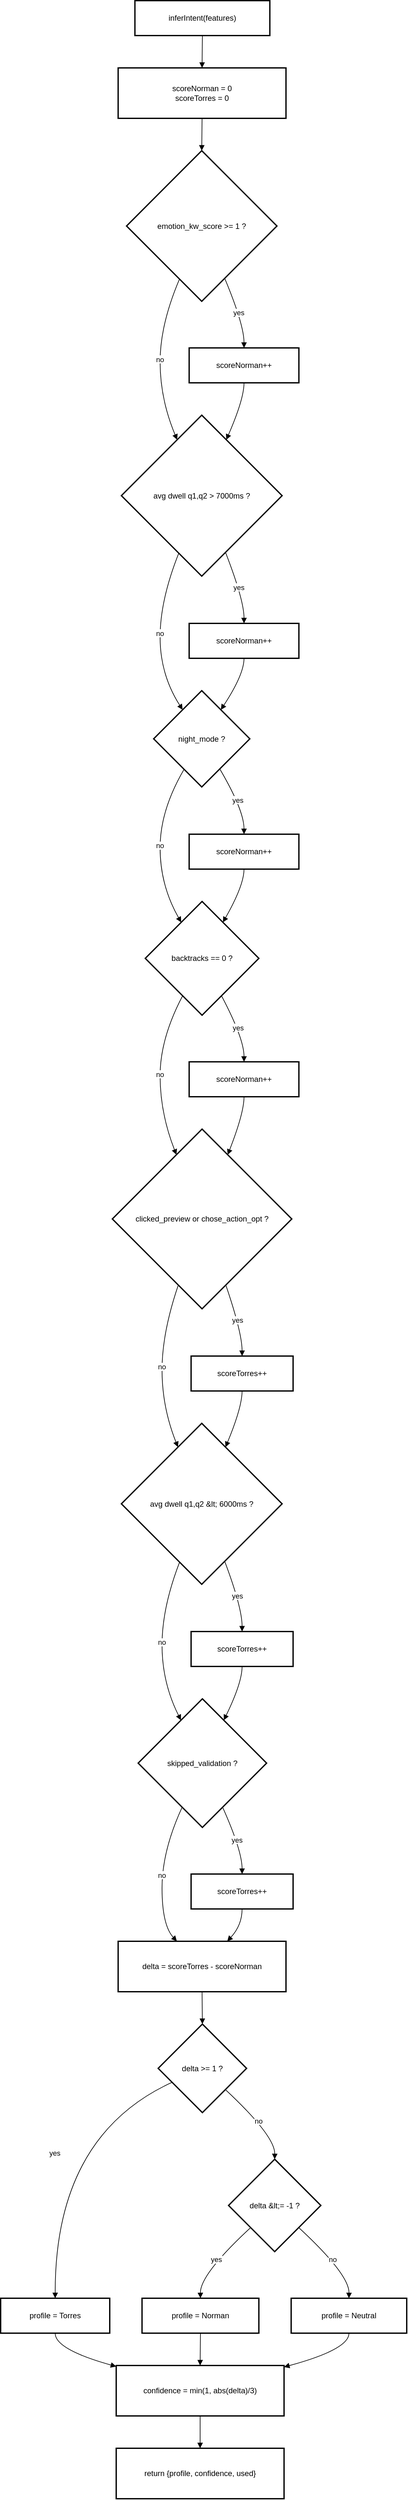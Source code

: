 <mxfile version="28.1.1">
  <diagram name="Page-1" id="0wVmsrgd8NgL5IA3wcq7">
    <mxGraphModel dx="1034" dy="666" grid="1" gridSize="10" guides="1" tooltips="1" connect="1" arrows="1" fold="1" page="1" pageScale="1" pageWidth="850" pageHeight="1100" math="0" shadow="0">
      <root>
        <mxCell id="0" />
        <mxCell id="1" parent="0" />
        <mxCell id="HrDquWqHXHBKI1Ct7uMR-1" value="inferIntent(features)" style="whiteSpace=wrap;strokeWidth=2;" vertex="1" parent="1">
          <mxGeometry x="228" y="20" width="209" height="54" as="geometry" />
        </mxCell>
        <mxCell id="HrDquWqHXHBKI1Ct7uMR-2" value="scoreNorman = 0&#xa;scoreTorres = 0" style="whiteSpace=wrap;strokeWidth=2;" vertex="1" parent="1">
          <mxGeometry x="202" y="124" width="260" height="78" as="geometry" />
        </mxCell>
        <mxCell id="HrDquWqHXHBKI1Ct7uMR-3" value="emotion_kw_score &gt;= 1 ?" style="rhombus;strokeWidth=2;whiteSpace=wrap;" vertex="1" parent="1">
          <mxGeometry x="215" y="252" width="233" height="233" as="geometry" />
        </mxCell>
        <mxCell id="HrDquWqHXHBKI1Ct7uMR-4" value="scoreNorman++" style="whiteSpace=wrap;strokeWidth=2;" vertex="1" parent="1">
          <mxGeometry x="312" y="557" width="170" height="54" as="geometry" />
        </mxCell>
        <mxCell id="HrDquWqHXHBKI1Ct7uMR-5" value="avg dwell q1,q2 &gt; 7000ms ?" style="rhombus;strokeWidth=2;whiteSpace=wrap;" vertex="1" parent="1">
          <mxGeometry x="207" y="661" width="249" height="249" as="geometry" />
        </mxCell>
        <mxCell id="HrDquWqHXHBKI1Ct7uMR-6" value="scoreNorman++" style="whiteSpace=wrap;strokeWidth=2;" vertex="1" parent="1">
          <mxGeometry x="312" y="983" width="170" height="54" as="geometry" />
        </mxCell>
        <mxCell id="HrDquWqHXHBKI1Ct7uMR-7" value="night_mode ?" style="rhombus;strokeWidth=2;whiteSpace=wrap;" vertex="1" parent="1">
          <mxGeometry x="257" y="1087" width="149" height="149" as="geometry" />
        </mxCell>
        <mxCell id="HrDquWqHXHBKI1Ct7uMR-8" value="scoreNorman++" style="whiteSpace=wrap;strokeWidth=2;" vertex="1" parent="1">
          <mxGeometry x="312" y="1309" width="170" height="54" as="geometry" />
        </mxCell>
        <mxCell id="HrDquWqHXHBKI1Ct7uMR-9" value="backtracks == 0 ?" style="rhombus;strokeWidth=2;whiteSpace=wrap;" vertex="1" parent="1">
          <mxGeometry x="244" y="1413" width="176" height="176" as="geometry" />
        </mxCell>
        <mxCell id="HrDquWqHXHBKI1Ct7uMR-10" value="scoreNorman++" style="whiteSpace=wrap;strokeWidth=2;" vertex="1" parent="1">
          <mxGeometry x="312" y="1661" width="170" height="54" as="geometry" />
        </mxCell>
        <mxCell id="HrDquWqHXHBKI1Ct7uMR-11" value="clicked_preview or chose_action_opt ?" style="rhombus;strokeWidth=2;whiteSpace=wrap;" vertex="1" parent="1">
          <mxGeometry x="193" y="1765" width="278" height="278" as="geometry" />
        </mxCell>
        <mxCell id="HrDquWqHXHBKI1Ct7uMR-12" value="scoreTorres++" style="whiteSpace=wrap;strokeWidth=2;" vertex="1" parent="1">
          <mxGeometry x="315" y="2116" width="158" height="54" as="geometry" />
        </mxCell>
        <mxCell id="HrDquWqHXHBKI1Ct7uMR-13" value="avg dwell q1,q2 &amp;lt; 6000ms ?" style="rhombus;strokeWidth=2;whiteSpace=wrap;" vertex="1" parent="1">
          <mxGeometry x="207" y="2220" width="249" height="249" as="geometry" />
        </mxCell>
        <mxCell id="HrDquWqHXHBKI1Ct7uMR-14" value="scoreTorres++" style="whiteSpace=wrap;strokeWidth=2;" vertex="1" parent="1">
          <mxGeometry x="315" y="2542" width="158" height="54" as="geometry" />
        </mxCell>
        <mxCell id="HrDquWqHXHBKI1Ct7uMR-15" value="skipped_validation ?" style="rhombus;strokeWidth=2;whiteSpace=wrap;" vertex="1" parent="1">
          <mxGeometry x="233" y="2646" width="199" height="199" as="geometry" />
        </mxCell>
        <mxCell id="HrDquWqHXHBKI1Ct7uMR-16" value="scoreTorres++" style="whiteSpace=wrap;strokeWidth=2;" vertex="1" parent="1">
          <mxGeometry x="315" y="2917" width="158" height="54" as="geometry" />
        </mxCell>
        <mxCell id="HrDquWqHXHBKI1Ct7uMR-17" value="delta = scoreTorres - scoreNorman" style="whiteSpace=wrap;strokeWidth=2;" vertex="1" parent="1">
          <mxGeometry x="202" y="3021" width="260" height="78" as="geometry" />
        </mxCell>
        <mxCell id="HrDquWqHXHBKI1Ct7uMR-18" value="delta &gt;= 1 ?" style="rhombus;strokeWidth=2;whiteSpace=wrap;" vertex="1" parent="1">
          <mxGeometry x="264" y="3149" width="137" height="137" as="geometry" />
        </mxCell>
        <mxCell id="HrDquWqHXHBKI1Ct7uMR-19" value="profile = Torres" style="whiteSpace=wrap;strokeWidth=2;" vertex="1" parent="1">
          <mxGeometry x="20" y="3573" width="169" height="54" as="geometry" />
        </mxCell>
        <mxCell id="HrDquWqHXHBKI1Ct7uMR-20" value="delta &amp;lt;= -1 ?" style="rhombus;strokeWidth=2;whiteSpace=wrap;" vertex="1" parent="1">
          <mxGeometry x="373" y="3358" width="143" height="143" as="geometry" />
        </mxCell>
        <mxCell id="HrDquWqHXHBKI1Ct7uMR-21" value="profile = Norman" style="whiteSpace=wrap;strokeWidth=2;" vertex="1" parent="1">
          <mxGeometry x="239" y="3573" width="181" height="54" as="geometry" />
        </mxCell>
        <mxCell id="HrDquWqHXHBKI1Ct7uMR-22" value="profile = Neutral" style="whiteSpace=wrap;strokeWidth=2;" vertex="1" parent="1">
          <mxGeometry x="470" y="3573" width="179" height="54" as="geometry" />
        </mxCell>
        <mxCell id="HrDquWqHXHBKI1Ct7uMR-23" value="confidence = min(1, abs(delta)/3)" style="whiteSpace=wrap;strokeWidth=2;" vertex="1" parent="1">
          <mxGeometry x="199" y="3677" width="260" height="78" as="geometry" />
        </mxCell>
        <mxCell id="HrDquWqHXHBKI1Ct7uMR-24" value="return {profile, confidence, used}" style="whiteSpace=wrap;strokeWidth=2;" vertex="1" parent="1">
          <mxGeometry x="199" y="3805" width="260" height="78" as="geometry" />
        </mxCell>
        <mxCell id="HrDquWqHXHBKI1Ct7uMR-25" value="" style="curved=1;startArrow=none;endArrow=block;exitX=0.5;exitY=1;entryX=0.5;entryY=0;rounded=0;" edge="1" parent="1" source="HrDquWqHXHBKI1Ct7uMR-1" target="HrDquWqHXHBKI1Ct7uMR-2">
          <mxGeometry relative="1" as="geometry">
            <Array as="points" />
          </mxGeometry>
        </mxCell>
        <mxCell id="HrDquWqHXHBKI1Ct7uMR-26" value="" style="curved=1;startArrow=none;endArrow=block;exitX=0.5;exitY=1;entryX=0.5;entryY=0;rounded=0;" edge="1" parent="1" source="HrDquWqHXHBKI1Ct7uMR-2" target="HrDquWqHXHBKI1Ct7uMR-3">
          <mxGeometry relative="1" as="geometry">
            <Array as="points" />
          </mxGeometry>
        </mxCell>
        <mxCell id="HrDquWqHXHBKI1Ct7uMR-27" value="yes" style="curved=1;startArrow=none;endArrow=block;exitX=0.72;exitY=1;entryX=0.5;entryY=0.01;rounded=0;" edge="1" parent="1" source="HrDquWqHXHBKI1Ct7uMR-3" target="HrDquWqHXHBKI1Ct7uMR-4">
          <mxGeometry relative="1" as="geometry">
            <Array as="points">
              <mxPoint x="397" y="521" />
            </Array>
          </mxGeometry>
        </mxCell>
        <mxCell id="HrDquWqHXHBKI1Ct7uMR-28" value="no" style="curved=1;startArrow=none;endArrow=block;exitX=0.29;exitY=1;entryX=0.28;entryY=0;rounded=0;" edge="1" parent="1" source="HrDquWqHXHBKI1Ct7uMR-3" target="HrDquWqHXHBKI1Ct7uMR-5">
          <mxGeometry relative="1" as="geometry">
            <Array as="points">
              <mxPoint x="267" y="521" />
              <mxPoint x="267" y="636" />
            </Array>
          </mxGeometry>
        </mxCell>
        <mxCell id="HrDquWqHXHBKI1Ct7uMR-29" value="" style="curved=1;startArrow=none;endArrow=block;exitX=0.5;exitY=1.01;entryX=0.72;entryY=0;rounded=0;" edge="1" parent="1" source="HrDquWqHXHBKI1Ct7uMR-4" target="HrDquWqHXHBKI1Ct7uMR-5">
          <mxGeometry relative="1" as="geometry">
            <Array as="points">
              <mxPoint x="397" y="636" />
            </Array>
          </mxGeometry>
        </mxCell>
        <mxCell id="HrDquWqHXHBKI1Ct7uMR-30" value="yes" style="curved=1;startArrow=none;endArrow=block;exitX=0.71;exitY=1;entryX=0.5;entryY=0;rounded=0;" edge="1" parent="1" source="HrDquWqHXHBKI1Ct7uMR-5" target="HrDquWqHXHBKI1Ct7uMR-6">
          <mxGeometry relative="1" as="geometry">
            <Array as="points">
              <mxPoint x="397" y="947" />
            </Array>
          </mxGeometry>
        </mxCell>
        <mxCell id="HrDquWqHXHBKI1Ct7uMR-31" value="no" style="curved=1;startArrow=none;endArrow=block;exitX=0.3;exitY=1;entryX=0.17;entryY=0;rounded=0;" edge="1" parent="1" source="HrDquWqHXHBKI1Ct7uMR-5" target="HrDquWqHXHBKI1Ct7uMR-7">
          <mxGeometry relative="1" as="geometry">
            <Array as="points">
              <mxPoint x="267" y="947" />
              <mxPoint x="267" y="1062" />
            </Array>
          </mxGeometry>
        </mxCell>
        <mxCell id="HrDquWqHXHBKI1Ct7uMR-32" value="" style="curved=1;startArrow=none;endArrow=block;exitX=0.5;exitY=1;entryX=0.83;entryY=0;rounded=0;" edge="1" parent="1" source="HrDquWqHXHBKI1Ct7uMR-6" target="HrDquWqHXHBKI1Ct7uMR-7">
          <mxGeometry relative="1" as="geometry">
            <Array as="points">
              <mxPoint x="397" y="1062" />
            </Array>
          </mxGeometry>
        </mxCell>
        <mxCell id="HrDquWqHXHBKI1Ct7uMR-33" value="yes" style="curved=1;startArrow=none;endArrow=block;exitX=0.8;exitY=1;entryX=0.5;entryY=-0.01;rounded=0;" edge="1" parent="1" source="HrDquWqHXHBKI1Ct7uMR-7" target="HrDquWqHXHBKI1Ct7uMR-8">
          <mxGeometry relative="1" as="geometry">
            <Array as="points">
              <mxPoint x="397" y="1272" />
            </Array>
          </mxGeometry>
        </mxCell>
        <mxCell id="HrDquWqHXHBKI1Ct7uMR-34" value="no" style="curved=1;startArrow=none;endArrow=block;exitX=0.21;exitY=1;entryX=0.21;entryY=0;rounded=0;" edge="1" parent="1" source="HrDquWqHXHBKI1Ct7uMR-7" target="HrDquWqHXHBKI1Ct7uMR-9">
          <mxGeometry relative="1" as="geometry">
            <Array as="points">
              <mxPoint x="267" y="1272" />
              <mxPoint x="267" y="1388" />
            </Array>
          </mxGeometry>
        </mxCell>
        <mxCell id="HrDquWqHXHBKI1Ct7uMR-35" value="" style="curved=1;startArrow=none;endArrow=block;exitX=0.5;exitY=0.99;entryX=0.79;entryY=0;rounded=0;" edge="1" parent="1" source="HrDquWqHXHBKI1Ct7uMR-8" target="HrDquWqHXHBKI1Ct7uMR-9">
          <mxGeometry relative="1" as="geometry">
            <Array as="points">
              <mxPoint x="397" y="1388" />
            </Array>
          </mxGeometry>
        </mxCell>
        <mxCell id="HrDquWqHXHBKI1Ct7uMR-36" value="yes" style="curved=1;startArrow=none;endArrow=block;exitX=0.76;exitY=1;entryX=0.5;entryY=0.01;rounded=0;" edge="1" parent="1" source="HrDquWqHXHBKI1Ct7uMR-9" target="HrDquWqHXHBKI1Ct7uMR-10">
          <mxGeometry relative="1" as="geometry">
            <Array as="points">
              <mxPoint x="397" y="1625" />
            </Array>
          </mxGeometry>
        </mxCell>
        <mxCell id="HrDquWqHXHBKI1Ct7uMR-37" value="no" style="curved=1;startArrow=none;endArrow=block;exitX=0.24;exitY=1;entryX=0.3;entryY=0;rounded=0;" edge="1" parent="1" source="HrDquWqHXHBKI1Ct7uMR-9" target="HrDquWqHXHBKI1Ct7uMR-11">
          <mxGeometry relative="1" as="geometry">
            <Array as="points">
              <mxPoint x="267" y="1625" />
              <mxPoint x="267" y="1740" />
            </Array>
          </mxGeometry>
        </mxCell>
        <mxCell id="HrDquWqHXHBKI1Ct7uMR-38" value="" style="curved=1;startArrow=none;endArrow=block;exitX=0.5;exitY=1.01;entryX=0.7;entryY=0;rounded=0;" edge="1" parent="1" source="HrDquWqHXHBKI1Ct7uMR-10" target="HrDquWqHXHBKI1Ct7uMR-11">
          <mxGeometry relative="1" as="geometry">
            <Array as="points">
              <mxPoint x="397" y="1740" />
            </Array>
          </mxGeometry>
        </mxCell>
        <mxCell id="HrDquWqHXHBKI1Ct7uMR-39" value="yes" style="curved=1;startArrow=none;endArrow=block;exitX=0.68;exitY=1;entryX=0.5;entryY=0;rounded=0;" edge="1" parent="1" source="HrDquWqHXHBKI1Ct7uMR-11" target="HrDquWqHXHBKI1Ct7uMR-12">
          <mxGeometry relative="1" as="geometry">
            <Array as="points">
              <mxPoint x="394" y="2080" />
            </Array>
          </mxGeometry>
        </mxCell>
        <mxCell id="HrDquWqHXHBKI1Ct7uMR-40" value="no" style="curved=1;startArrow=none;endArrow=block;exitX=0.32;exitY=1;entryX=0.29;entryY=0;rounded=0;" edge="1" parent="1" source="HrDquWqHXHBKI1Ct7uMR-11" target="HrDquWqHXHBKI1Ct7uMR-13">
          <mxGeometry relative="1" as="geometry">
            <Array as="points">
              <mxPoint x="270" y="2080" />
              <mxPoint x="270" y="2195" />
            </Array>
          </mxGeometry>
        </mxCell>
        <mxCell id="HrDquWqHXHBKI1Ct7uMR-41" value="" style="curved=1;startArrow=none;endArrow=block;exitX=0.5;exitY=1;entryX=0.71;entryY=0;rounded=0;" edge="1" parent="1" source="HrDquWqHXHBKI1Ct7uMR-12" target="HrDquWqHXHBKI1Ct7uMR-13">
          <mxGeometry relative="1" as="geometry">
            <Array as="points">
              <mxPoint x="394" y="2195" />
            </Array>
          </mxGeometry>
        </mxCell>
        <mxCell id="HrDquWqHXHBKI1Ct7uMR-42" value="yes" style="curved=1;startArrow=none;endArrow=block;exitX=0.7;exitY=1;entryX=0.5;entryY=-0.01;rounded=0;" edge="1" parent="1" source="HrDquWqHXHBKI1Ct7uMR-13" target="HrDquWqHXHBKI1Ct7uMR-14">
          <mxGeometry relative="1" as="geometry">
            <Array as="points">
              <mxPoint x="394" y="2505" />
            </Array>
          </mxGeometry>
        </mxCell>
        <mxCell id="HrDquWqHXHBKI1Ct7uMR-43" value="no" style="curved=1;startArrow=none;endArrow=block;exitX=0.31;exitY=1;entryX=0.25;entryY=0;rounded=0;" edge="1" parent="1" source="HrDquWqHXHBKI1Ct7uMR-13" target="HrDquWqHXHBKI1Ct7uMR-15">
          <mxGeometry relative="1" as="geometry">
            <Array as="points">
              <mxPoint x="270" y="2505" />
              <mxPoint x="270" y="2621" />
            </Array>
          </mxGeometry>
        </mxCell>
        <mxCell id="HrDquWqHXHBKI1Ct7uMR-44" value="" style="curved=1;startArrow=none;endArrow=block;exitX=0.5;exitY=0.99;entryX=0.75;entryY=0;rounded=0;" edge="1" parent="1" source="HrDquWqHXHBKI1Ct7uMR-14" target="HrDquWqHXHBKI1Ct7uMR-15">
          <mxGeometry relative="1" as="geometry">
            <Array as="points">
              <mxPoint x="394" y="2621" />
            </Array>
          </mxGeometry>
        </mxCell>
        <mxCell id="HrDquWqHXHBKI1Ct7uMR-45" value="yes" style="curved=1;startArrow=none;endArrow=block;exitX=0.73;exitY=1;entryX=0.5;entryY=0;rounded=0;" edge="1" parent="1" source="HrDquWqHXHBKI1Ct7uMR-15" target="HrDquWqHXHBKI1Ct7uMR-16">
          <mxGeometry relative="1" as="geometry">
            <Array as="points">
              <mxPoint x="394" y="2881" />
            </Array>
          </mxGeometry>
        </mxCell>
        <mxCell id="HrDquWqHXHBKI1Ct7uMR-46" value="no" style="curved=1;startArrow=none;endArrow=block;exitX=0.27;exitY=1;entryX=0.35;entryY=0;rounded=0;" edge="1" parent="1" source="HrDquWqHXHBKI1Ct7uMR-15" target="HrDquWqHXHBKI1Ct7uMR-17">
          <mxGeometry relative="1" as="geometry">
            <Array as="points">
              <mxPoint x="270" y="2881" />
              <mxPoint x="270" y="2996" />
            </Array>
          </mxGeometry>
        </mxCell>
        <mxCell id="HrDquWqHXHBKI1Ct7uMR-47" value="" style="curved=1;startArrow=none;endArrow=block;exitX=0.5;exitY=1;entryX=0.65;entryY=0;rounded=0;" edge="1" parent="1" source="HrDquWqHXHBKI1Ct7uMR-16" target="HrDquWqHXHBKI1Ct7uMR-17">
          <mxGeometry relative="1" as="geometry">
            <Array as="points">
              <mxPoint x="394" y="2996" />
            </Array>
          </mxGeometry>
        </mxCell>
        <mxCell id="HrDquWqHXHBKI1Ct7uMR-48" value="" style="curved=1;startArrow=none;endArrow=block;exitX=0.5;exitY=1;entryX=0.5;entryY=0;rounded=0;" edge="1" parent="1" source="HrDquWqHXHBKI1Ct7uMR-17" target="HrDquWqHXHBKI1Ct7uMR-18">
          <mxGeometry relative="1" as="geometry">
            <Array as="points" />
          </mxGeometry>
        </mxCell>
        <mxCell id="HrDquWqHXHBKI1Ct7uMR-49" value="yes" style="curved=1;startArrow=none;endArrow=block;exitX=0;exitY=0.73;entryX=0.5;entryY=-0.01;rounded=0;" edge="1" parent="1" source="HrDquWqHXHBKI1Ct7uMR-18" target="HrDquWqHXHBKI1Ct7uMR-19">
          <mxGeometry relative="1" as="geometry">
            <Array as="points">
              <mxPoint x="104" y="3322" />
            </Array>
          </mxGeometry>
        </mxCell>
        <mxCell id="HrDquWqHXHBKI1Ct7uMR-50" value="no" style="curved=1;startArrow=none;endArrow=block;exitX=1;exitY=0.96;entryX=0.5;entryY=0;rounded=0;" edge="1" parent="1" source="HrDquWqHXHBKI1Ct7uMR-18" target="HrDquWqHXHBKI1Ct7uMR-20">
          <mxGeometry relative="1" as="geometry">
            <Array as="points">
              <mxPoint x="445" y="3322" />
            </Array>
          </mxGeometry>
        </mxCell>
        <mxCell id="HrDquWqHXHBKI1Ct7uMR-51" value="yes" style="curved=1;startArrow=none;endArrow=block;exitX=0;exitY=0.96;entryX=0.5;entryY=-0.01;rounded=0;" edge="1" parent="1" source="HrDquWqHXHBKI1Ct7uMR-20" target="HrDquWqHXHBKI1Ct7uMR-21">
          <mxGeometry relative="1" as="geometry">
            <Array as="points">
              <mxPoint x="329" y="3536" />
            </Array>
          </mxGeometry>
        </mxCell>
        <mxCell id="HrDquWqHXHBKI1Ct7uMR-52" value="no" style="curved=1;startArrow=none;endArrow=block;exitX=1;exitY=0.96;entryX=0.5;entryY=-0.01;rounded=0;" edge="1" parent="1" source="HrDquWqHXHBKI1Ct7uMR-20" target="HrDquWqHXHBKI1Ct7uMR-22">
          <mxGeometry relative="1" as="geometry">
            <Array as="points">
              <mxPoint x="560" y="3536" />
            </Array>
          </mxGeometry>
        </mxCell>
        <mxCell id="HrDquWqHXHBKI1Ct7uMR-53" value="" style="curved=1;startArrow=none;endArrow=block;exitX=0.5;exitY=0.99;entryX=0;entryY=0.02;rounded=0;" edge="1" parent="1" source="HrDquWqHXHBKI1Ct7uMR-19" target="HrDquWqHXHBKI1Ct7uMR-23">
          <mxGeometry relative="1" as="geometry">
            <Array as="points">
              <mxPoint x="104" y="3652" />
            </Array>
          </mxGeometry>
        </mxCell>
        <mxCell id="HrDquWqHXHBKI1Ct7uMR-54" value="" style="curved=1;startArrow=none;endArrow=block;exitX=0.5;exitY=0.99;entryX=0.5;entryY=0;rounded=0;" edge="1" parent="1" source="HrDquWqHXHBKI1Ct7uMR-21" target="HrDquWqHXHBKI1Ct7uMR-23">
          <mxGeometry relative="1" as="geometry">
            <Array as="points" />
          </mxGeometry>
        </mxCell>
        <mxCell id="HrDquWqHXHBKI1Ct7uMR-55" value="" style="curved=1;startArrow=none;endArrow=block;exitX=0.5;exitY=0.99;entryX=1;entryY=0.03;rounded=0;" edge="1" parent="1" source="HrDquWqHXHBKI1Ct7uMR-22" target="HrDquWqHXHBKI1Ct7uMR-23">
          <mxGeometry relative="1" as="geometry">
            <Array as="points">
              <mxPoint x="560" y="3652" />
            </Array>
          </mxGeometry>
        </mxCell>
        <mxCell id="HrDquWqHXHBKI1Ct7uMR-56" value="" style="curved=1;startArrow=none;endArrow=block;exitX=0.5;exitY=1;entryX=0.5;entryY=0;rounded=0;" edge="1" parent="1" source="HrDquWqHXHBKI1Ct7uMR-23" target="HrDquWqHXHBKI1Ct7uMR-24">
          <mxGeometry relative="1" as="geometry">
            <Array as="points" />
          </mxGeometry>
        </mxCell>
      </root>
    </mxGraphModel>
  </diagram>
</mxfile>
